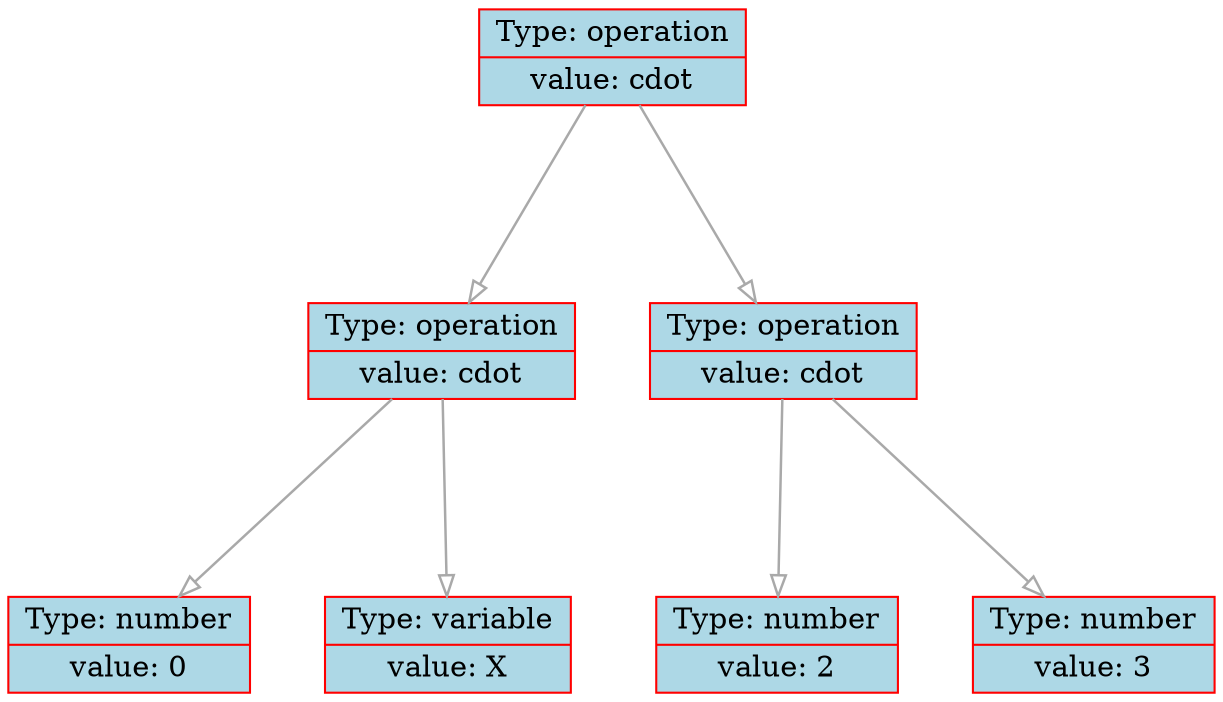 
    digraph g {
        dpi      = 200;
        fontname = "Comic Sans MS";
        fontsize = 20;
        rankdir   =  TB;
        edge [color = darkgrey, arrowhead = onormal, arrowsize = 1, penwidth = 1.2]
        graph[fillcolor = lightgreen, ranksep = 1.3, nodesep = 0.5,
        style = "rounded, filled",color = green, penwidth = 2]

    Node0000026b32f414d0[shape=record, width=0.2, style="filled", color="red", fillcolor="lightblue",label=" {Type: operation | value: \cdot}"] 
 
Node0000026b32f41500[shape=record, width=0.2, style="filled", color="red", fillcolor="lightblue",label=" {Type: operation | value: \cdot}"] 
 
Node0000026b32f41530[shape=record, width=0.2, style="filled", color="red", fillcolor="lightblue",label=" {Type: number | value: 0}"] 
 
Node0000026b32f41640[shape=record, width=0.2, style="filled", color="red", fillcolor="lightblue",label=" {Type: variable | value: X}"] 
 
Node0000026b32f41750[shape=record, width=0.2, style="filled", color="red", fillcolor="lightblue",label=" {Type: operation | value: \cdot}"] 
 
Node0000026b32f41780[shape=record, width=0.2, style="filled", color="red", fillcolor="lightblue",label=" {Type: number | value: 2}"] 
 
Node0000026b32f41890[shape=record, width=0.2, style="filled", color="red", fillcolor="lightblue",label=" {Type: number | value: 3}"] 
 
Node0000026b32f414d0->Node0000026b32f41500
Node0000026b32f41500->Node0000026b32f41530
Node0000026b32f41500->Node0000026b32f41640
Node0000026b32f414d0->Node0000026b32f41750
Node0000026b32f41750->Node0000026b32f41780
Node0000026b32f41750->Node0000026b32f41890
}
